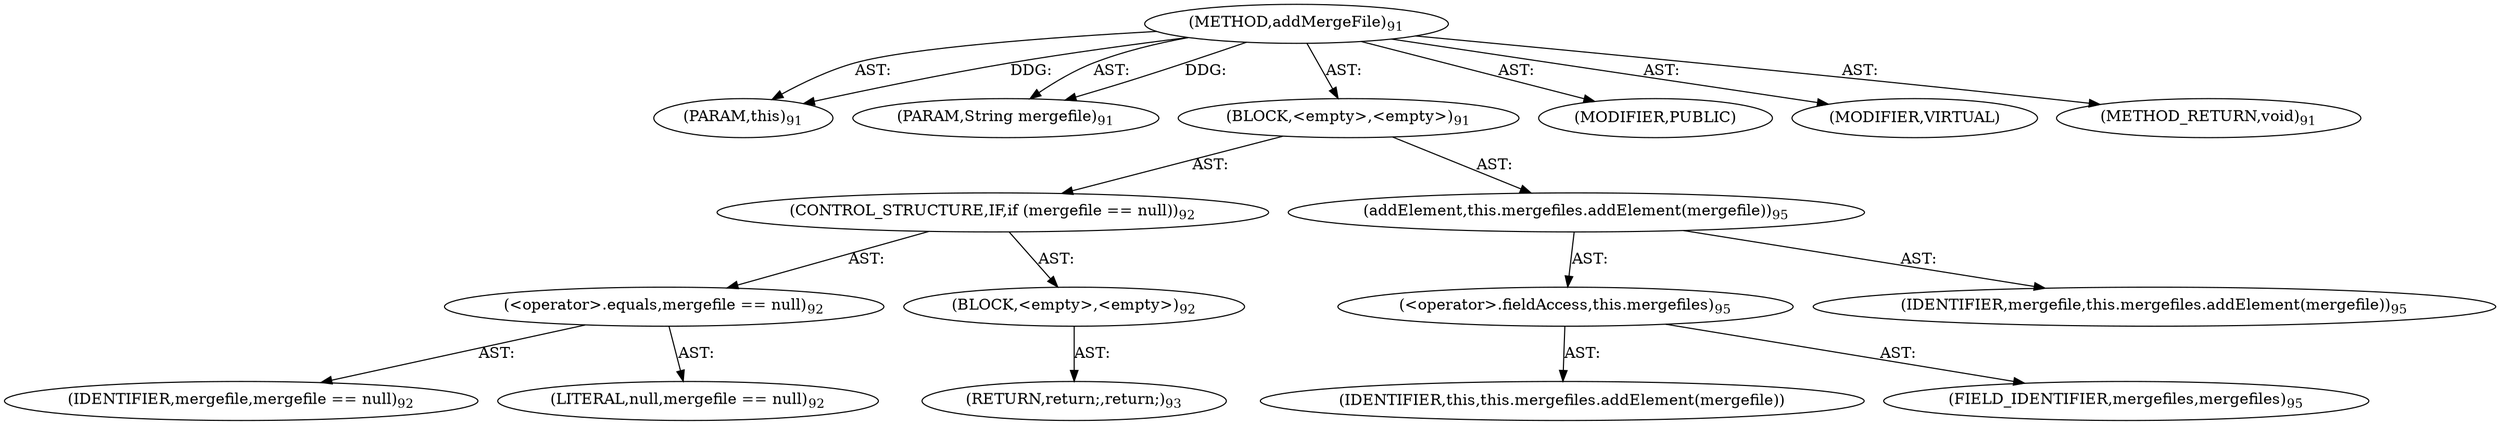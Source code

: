 digraph "addMergeFile" {  
"111669149697" [label = <(METHOD,addMergeFile)<SUB>91</SUB>> ]
"115964117002" [label = <(PARAM,this)<SUB>91</SUB>> ]
"115964117003" [label = <(PARAM,String mergefile)<SUB>91</SUB>> ]
"25769803778" [label = <(BLOCK,&lt;empty&gt;,&lt;empty&gt;)<SUB>91</SUB>> ]
"47244640257" [label = <(CONTROL_STRUCTURE,IF,if (mergefile == null))<SUB>92</SUB>> ]
"30064771075" [label = <(&lt;operator&gt;.equals,mergefile == null)<SUB>92</SUB>> ]
"68719476753" [label = <(IDENTIFIER,mergefile,mergefile == null)<SUB>92</SUB>> ]
"90194313217" [label = <(LITERAL,null,mergefile == null)<SUB>92</SUB>> ]
"25769803779" [label = <(BLOCK,&lt;empty&gt;,&lt;empty&gt;)<SUB>92</SUB>> ]
"146028888065" [label = <(RETURN,return;,return;)<SUB>93</SUB>> ]
"30064771076" [label = <(addElement,this.mergefiles.addElement(mergefile))<SUB>95</SUB>> ]
"30064771077" [label = <(&lt;operator&gt;.fieldAccess,this.mergefiles)<SUB>95</SUB>> ]
"68719476754" [label = <(IDENTIFIER,this,this.mergefiles.addElement(mergefile))> ]
"55834574849" [label = <(FIELD_IDENTIFIER,mergefiles,mergefiles)<SUB>95</SUB>> ]
"68719476755" [label = <(IDENTIFIER,mergefile,this.mergefiles.addElement(mergefile))<SUB>95</SUB>> ]
"133143986178" [label = <(MODIFIER,PUBLIC)> ]
"133143986179" [label = <(MODIFIER,VIRTUAL)> ]
"128849018881" [label = <(METHOD_RETURN,void)<SUB>91</SUB>> ]
  "111669149697" -> "115964117002"  [ label = "AST: "] 
  "111669149697" -> "115964117003"  [ label = "AST: "] 
  "111669149697" -> "25769803778"  [ label = "AST: "] 
  "111669149697" -> "133143986178"  [ label = "AST: "] 
  "111669149697" -> "133143986179"  [ label = "AST: "] 
  "111669149697" -> "128849018881"  [ label = "AST: "] 
  "25769803778" -> "47244640257"  [ label = "AST: "] 
  "25769803778" -> "30064771076"  [ label = "AST: "] 
  "47244640257" -> "30064771075"  [ label = "AST: "] 
  "47244640257" -> "25769803779"  [ label = "AST: "] 
  "30064771075" -> "68719476753"  [ label = "AST: "] 
  "30064771075" -> "90194313217"  [ label = "AST: "] 
  "25769803779" -> "146028888065"  [ label = "AST: "] 
  "30064771076" -> "30064771077"  [ label = "AST: "] 
  "30064771076" -> "68719476755"  [ label = "AST: "] 
  "30064771077" -> "68719476754"  [ label = "AST: "] 
  "30064771077" -> "55834574849"  [ label = "AST: "] 
  "111669149697" -> "115964117002"  [ label = "DDG: "] 
  "111669149697" -> "115964117003"  [ label = "DDG: "] 
}
